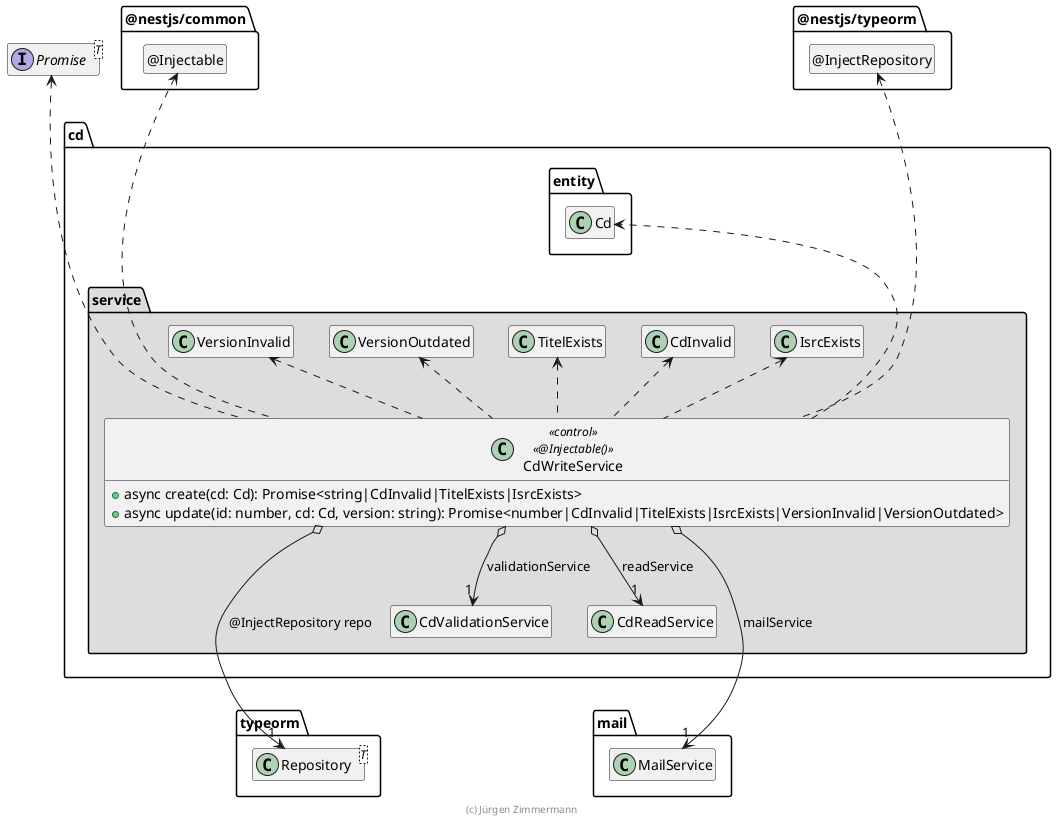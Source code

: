 ' Copyright (C) 2019 - present Juergen Zimmermann, Hochschule Karlsruhe
'
' This program is free software: you can redistribute it and/or modify
' it under the terms of the GNU General Public License as published by
' the Free Software Foundation, either version 3 of the License, or
' (at your option) any later version.
'
' This program is distributed in the hope that it will be useful,
' but WITHOUT ANY WARRANTY; without even the implied warranty of
' MERCHANTABILITY or FITNESS FOR A PARTICULAR PURPOSE.  See the
' GNU General Public License for more details.
'
' You should have received a copy of the GNU General Public License
' along with this program.  If not, see <https://www.gnu.org/licenses/>.

' Preview durch <Alt>d

@startuml Anwendungskern

interface Promise<T>

package @nestjs/common {
  class "@Injectable" as Injectable
  hide Injectable circle
}

package typeorm {
  class Repository<T>
}

package @nestjs/typeorm {
  class "@InjectRepository" as InjectRepository
  hide InjectRepository circle
}

package mail {
  class MailService
}

package cd {
  package entity {
    class Cd
  }

  package service #DDDDDD {
    class CdInvalid
    class TitelExists
    class IsrcExists
    class VersionInvalid
    class VersionOutdated

    class CdWriteService << control >> <<@Injectable()>> {
      + async create(cd: Cd): Promise<string|CdInvalid|TitelExists|IsrcExists>
      + async update(id: number, cd: Cd, version: string): Promise<number|CdInvalid|TitelExists|IsrcExists|VersionInvalid|VersionOutdated>

    }

    CdWriteService o--> "1" CdValidationService: validationService
    CdWriteService o--> "1" CdReadService: readService
    CdWriteService o--> "1" Repository: @InjectRepository repo
    CdWriteService o--> "1" MailService: mailService

    CdWriteService .up.> Injectable
    CdWriteService .up.> InjectRepository

    CdWriteService .up.> Promise
    CdWriteService ..> Cd
    CdWriteService .up.> CdInvalid
    CdWriteService .up.> TitelExists
    CdWriteService .up.> IsrcExists
    CdWriteService .up.> VersionInvalid
    CdWriteService .up.> VersionOutdated

    CdInvalid .up[hidden].> Cd
    Cd .up[hidden].> Promise
    Cd .up[hidden].> Injectable
    Cd .up[hidden].> InjectRepository
    TitelExists .up[hidden].> Cd
    CdValidationService .[hidden].> Repository
    CdValidationService .[hidden].> MailService
  }
}

hide empty members

footer (c) Jürgen Zimmermann

@enduml
